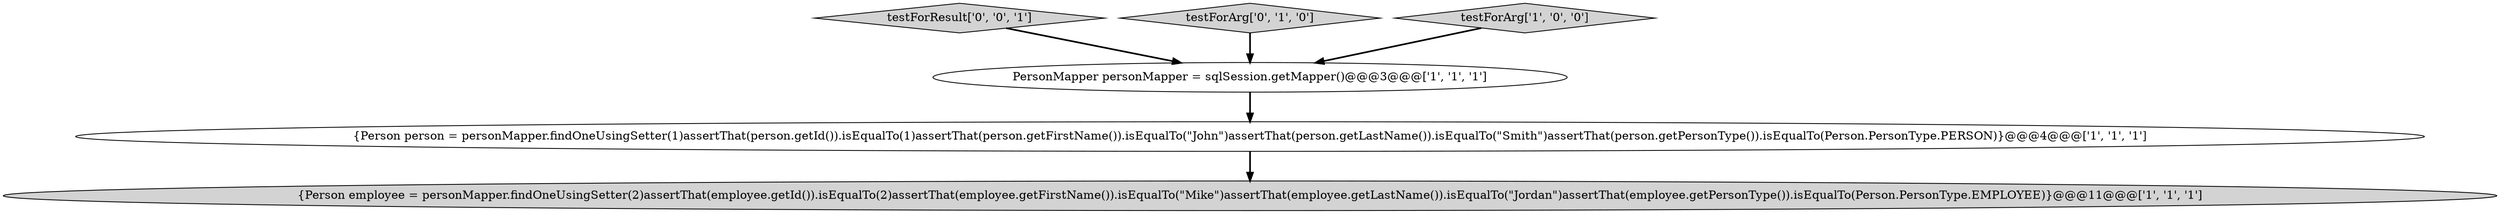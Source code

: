 digraph {
3 [style = filled, label = "{Person person = personMapper.findOneUsingSetter(1)assertThat(person.getId()).isEqualTo(1)assertThat(person.getFirstName()).isEqualTo(\"John\")assertThat(person.getLastName()).isEqualTo(\"Smith\")assertThat(person.getPersonType()).isEqualTo(Person.PersonType.PERSON)}@@@4@@@['1', '1', '1']", fillcolor = white, shape = ellipse image = "AAA0AAABBB1BBB"];
5 [style = filled, label = "testForResult['0', '0', '1']", fillcolor = lightgray, shape = diamond image = "AAA0AAABBB3BBB"];
1 [style = filled, label = "{Person employee = personMapper.findOneUsingSetter(2)assertThat(employee.getId()).isEqualTo(2)assertThat(employee.getFirstName()).isEqualTo(\"Mike\")assertThat(employee.getLastName()).isEqualTo(\"Jordan\")assertThat(employee.getPersonType()).isEqualTo(Person.PersonType.EMPLOYEE)}@@@11@@@['1', '1', '1']", fillcolor = lightgray, shape = ellipse image = "AAA0AAABBB1BBB"];
4 [style = filled, label = "testForArg['0', '1', '0']", fillcolor = lightgray, shape = diamond image = "AAA0AAABBB2BBB"];
0 [style = filled, label = "testForArg['1', '0', '0']", fillcolor = lightgray, shape = diamond image = "AAA0AAABBB1BBB"];
2 [style = filled, label = "PersonMapper personMapper = sqlSession.getMapper()@@@3@@@['1', '1', '1']", fillcolor = white, shape = ellipse image = "AAA0AAABBB1BBB"];
5->2 [style = bold, label=""];
4->2 [style = bold, label=""];
3->1 [style = bold, label=""];
2->3 [style = bold, label=""];
0->2 [style = bold, label=""];
}
